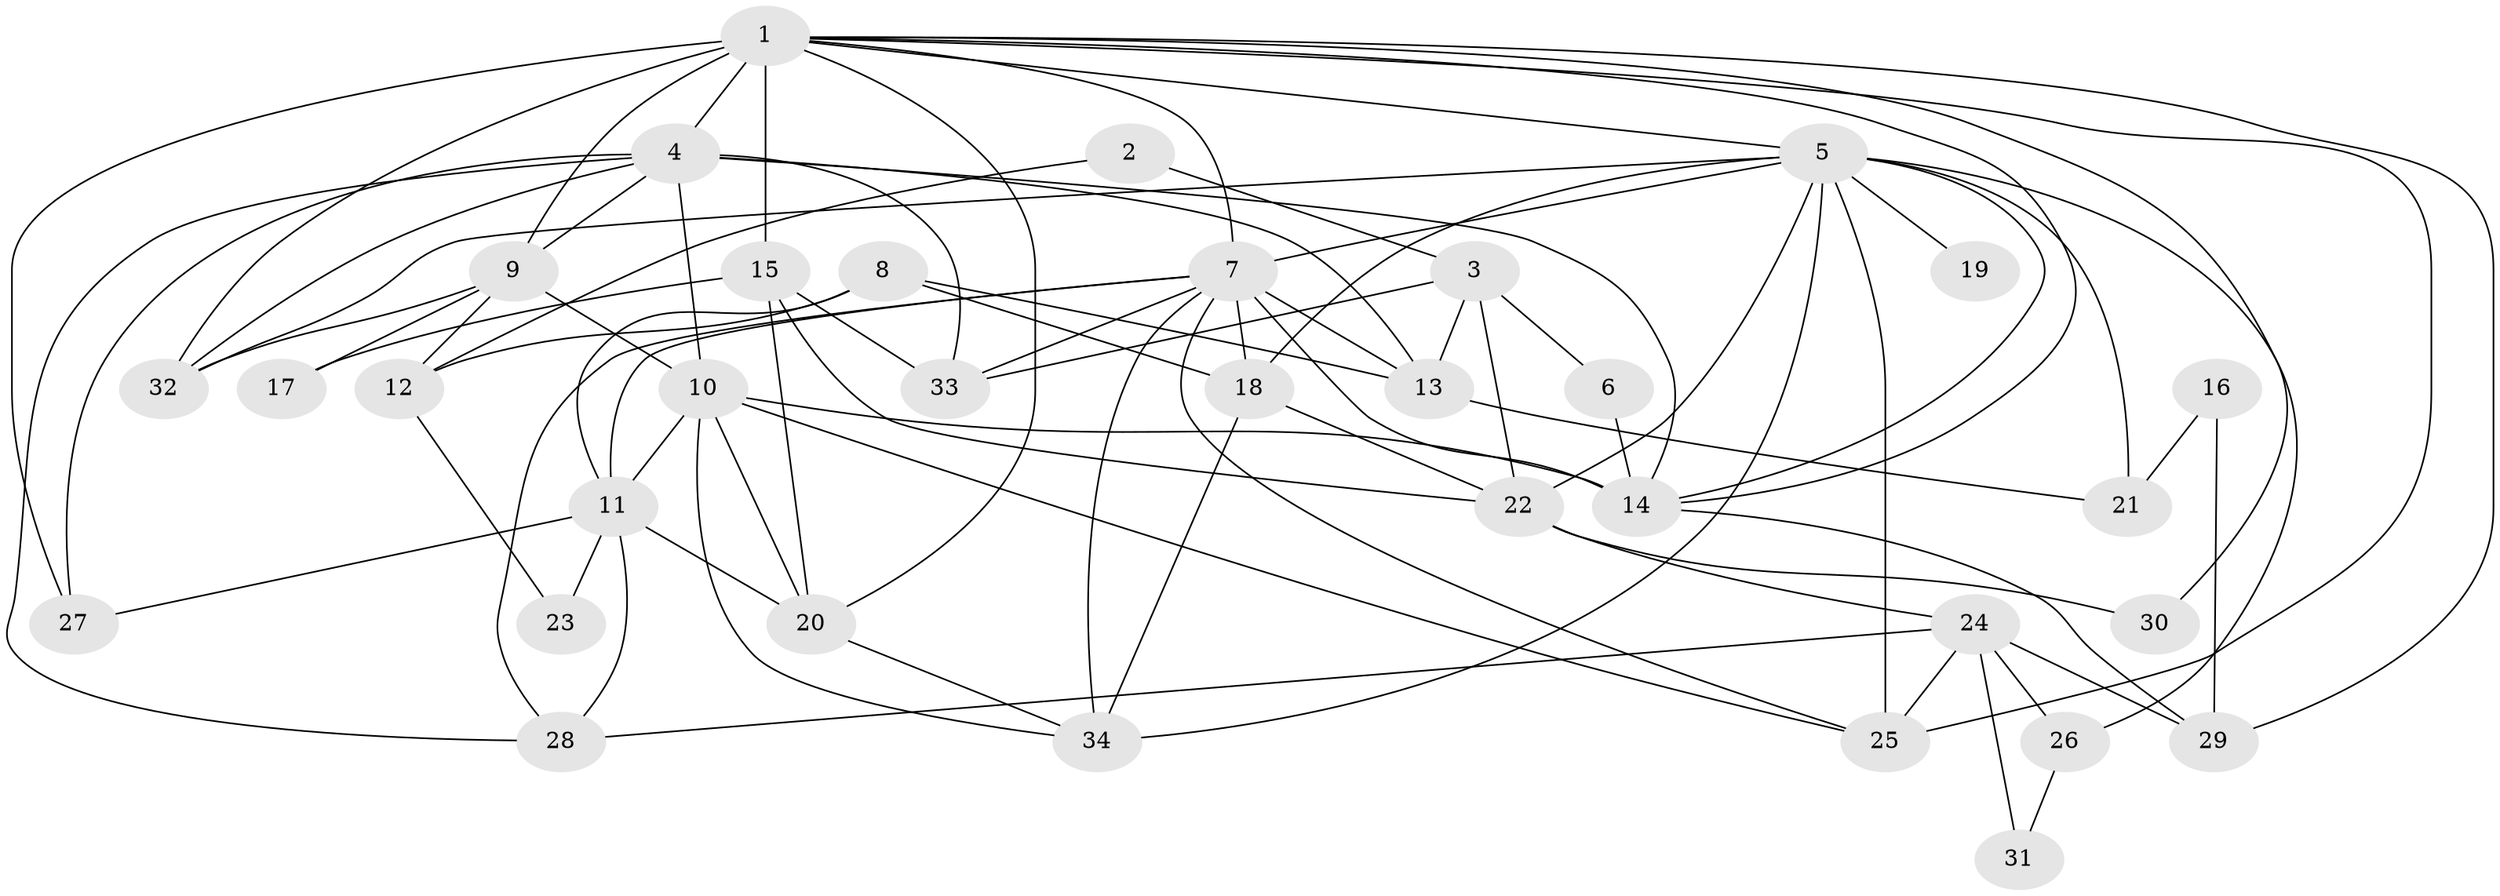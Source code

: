 // original degree distribution, {2: 0.16176470588235295, 5: 0.23529411764705882, 4: 0.2647058823529412, 7: 0.04411764705882353, 3: 0.22058823529411764, 8: 0.014705882352941176, 6: 0.058823529411764705}
// Generated by graph-tools (version 1.1) at 2025/36/03/09/25 02:36:24]
// undirected, 34 vertices, 82 edges
graph export_dot {
graph [start="1"]
  node [color=gray90,style=filled];
  1;
  2;
  3;
  4;
  5;
  6;
  7;
  8;
  9;
  10;
  11;
  12;
  13;
  14;
  15;
  16;
  17;
  18;
  19;
  20;
  21;
  22;
  23;
  24;
  25;
  26;
  27;
  28;
  29;
  30;
  31;
  32;
  33;
  34;
  1 -- 4 [weight=3.0];
  1 -- 5 [weight=2.0];
  1 -- 7 [weight=1.0];
  1 -- 9 [weight=1.0];
  1 -- 14 [weight=1.0];
  1 -- 15 [weight=1.0];
  1 -- 20 [weight=1.0];
  1 -- 25 [weight=1.0];
  1 -- 27 [weight=2.0];
  1 -- 29 [weight=1.0];
  1 -- 30 [weight=1.0];
  1 -- 32 [weight=2.0];
  2 -- 3 [weight=1.0];
  2 -- 12 [weight=1.0];
  3 -- 6 [weight=1.0];
  3 -- 13 [weight=1.0];
  3 -- 22 [weight=1.0];
  3 -- 33 [weight=1.0];
  4 -- 9 [weight=1.0];
  4 -- 10 [weight=2.0];
  4 -- 13 [weight=1.0];
  4 -- 14 [weight=1.0];
  4 -- 27 [weight=1.0];
  4 -- 28 [weight=1.0];
  4 -- 32 [weight=1.0];
  4 -- 33 [weight=1.0];
  5 -- 7 [weight=1.0];
  5 -- 14 [weight=1.0];
  5 -- 18 [weight=1.0];
  5 -- 19 [weight=2.0];
  5 -- 21 [weight=1.0];
  5 -- 22 [weight=1.0];
  5 -- 25 [weight=1.0];
  5 -- 26 [weight=1.0];
  5 -- 32 [weight=1.0];
  5 -- 34 [weight=1.0];
  6 -- 14 [weight=1.0];
  7 -- 11 [weight=1.0];
  7 -- 13 [weight=1.0];
  7 -- 14 [weight=3.0];
  7 -- 18 [weight=2.0];
  7 -- 25 [weight=1.0];
  7 -- 28 [weight=1.0];
  7 -- 33 [weight=1.0];
  7 -- 34 [weight=1.0];
  8 -- 11 [weight=1.0];
  8 -- 12 [weight=1.0];
  8 -- 13 [weight=1.0];
  8 -- 18 [weight=1.0];
  9 -- 10 [weight=1.0];
  9 -- 12 [weight=1.0];
  9 -- 17 [weight=1.0];
  9 -- 32 [weight=1.0];
  10 -- 11 [weight=1.0];
  10 -- 14 [weight=1.0];
  10 -- 20 [weight=1.0];
  10 -- 25 [weight=1.0];
  10 -- 34 [weight=1.0];
  11 -- 20 [weight=2.0];
  11 -- 23 [weight=1.0];
  11 -- 27 [weight=2.0];
  11 -- 28 [weight=1.0];
  12 -- 23 [weight=1.0];
  13 -- 21 [weight=1.0];
  14 -- 29 [weight=1.0];
  15 -- 17 [weight=2.0];
  15 -- 20 [weight=1.0];
  15 -- 22 [weight=1.0];
  15 -- 33 [weight=1.0];
  16 -- 21 [weight=1.0];
  16 -- 29 [weight=1.0];
  18 -- 22 [weight=1.0];
  18 -- 34 [weight=1.0];
  20 -- 34 [weight=1.0];
  22 -- 24 [weight=1.0];
  22 -- 30 [weight=1.0];
  24 -- 25 [weight=1.0];
  24 -- 26 [weight=1.0];
  24 -- 28 [weight=1.0];
  24 -- 29 [weight=1.0];
  24 -- 31 [weight=1.0];
  26 -- 31 [weight=1.0];
}
